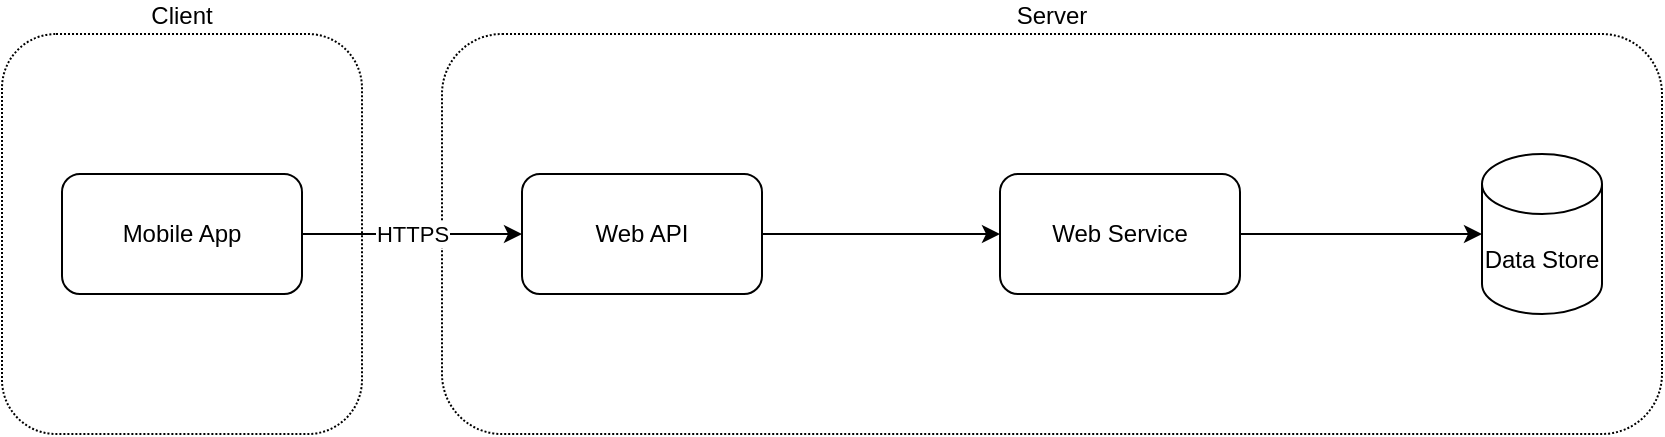 <mxfile>
    <diagram id="rtARC4YIqe0qbJGSAdBJ" name="Page-1">
        <mxGraphModel dx="746" dy="568" grid="1" gridSize="10" guides="1" tooltips="1" connect="1" arrows="1" fold="1" page="1" pageScale="1" pageWidth="850" pageHeight="1100" math="0" shadow="0">
            <root>
                <mxCell id="0"/>
                <mxCell id="1" parent="0"/>
                <mxCell id="17" value="Server" style="rounded=1;whiteSpace=wrap;html=1;dashed=1;dashPattern=1 1;labelPosition=center;verticalLabelPosition=top;align=center;verticalAlign=bottom;" vertex="1" parent="1">
                    <mxGeometry x="240" y="120" width="610" height="200" as="geometry"/>
                </mxCell>
                <mxCell id="16" value="Client" style="rounded=1;whiteSpace=wrap;html=1;dashed=1;dashPattern=1 1;labelPosition=center;verticalLabelPosition=top;align=center;verticalAlign=bottom;" vertex="1" parent="1">
                    <mxGeometry x="20" y="120" width="180" height="200" as="geometry"/>
                </mxCell>
                <mxCell id="12" value="HTTPS" style="edgeStyle=none;html=1;exitX=1;exitY=0.5;exitDx=0;exitDy=0;" edge="1" parent="1" source="6" target="7">
                    <mxGeometry relative="1" as="geometry"/>
                </mxCell>
                <mxCell id="6" value="Mobile App" style="rounded=1;whiteSpace=wrap;html=1;" vertex="1" parent="1">
                    <mxGeometry x="50" y="190" width="120" height="60" as="geometry"/>
                </mxCell>
                <mxCell id="13" style="edgeStyle=none;html=1;exitX=1;exitY=0.5;exitDx=0;exitDy=0;entryX=0;entryY=0.5;entryDx=0;entryDy=0;" edge="1" parent="1" source="7" target="8">
                    <mxGeometry relative="1" as="geometry"/>
                </mxCell>
                <mxCell id="7" value="Web API" style="rounded=1;whiteSpace=wrap;html=1;" vertex="1" parent="1">
                    <mxGeometry x="280" y="190" width="120" height="60" as="geometry"/>
                </mxCell>
                <mxCell id="14" style="edgeStyle=none;html=1;exitX=1;exitY=0.5;exitDx=0;exitDy=0;" edge="1" parent="1" source="8" target="9">
                    <mxGeometry relative="1" as="geometry"/>
                </mxCell>
                <mxCell id="8" value="Web Service" style="rounded=1;whiteSpace=wrap;html=1;" vertex="1" parent="1">
                    <mxGeometry x="519" y="190" width="120" height="60" as="geometry"/>
                </mxCell>
                <mxCell id="9" value="Data Store" style="shape=cylinder3;whiteSpace=wrap;html=1;boundedLbl=1;backgroundOutline=1;size=15;" vertex="1" parent="1">
                    <mxGeometry x="760" y="180" width="60" height="80" as="geometry"/>
                </mxCell>
            </root>
        </mxGraphModel>
    </diagram>
</mxfile>